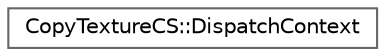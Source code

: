 digraph "Graphical Class Hierarchy"
{
 // INTERACTIVE_SVG=YES
 // LATEX_PDF_SIZE
  bgcolor="transparent";
  edge [fontname=Helvetica,fontsize=10,labelfontname=Helvetica,labelfontsize=10];
  node [fontname=Helvetica,fontsize=10,shape=box,height=0.2,width=0.4];
  rankdir="LR";
  Node0 [id="Node000000",label="CopyTextureCS::DispatchContext",height=0.2,width=0.4,color="grey40", fillcolor="white", style="filled",URL="$d4/d0c/structCopyTextureCS_1_1DispatchContext.html",tooltip=" "];
}
